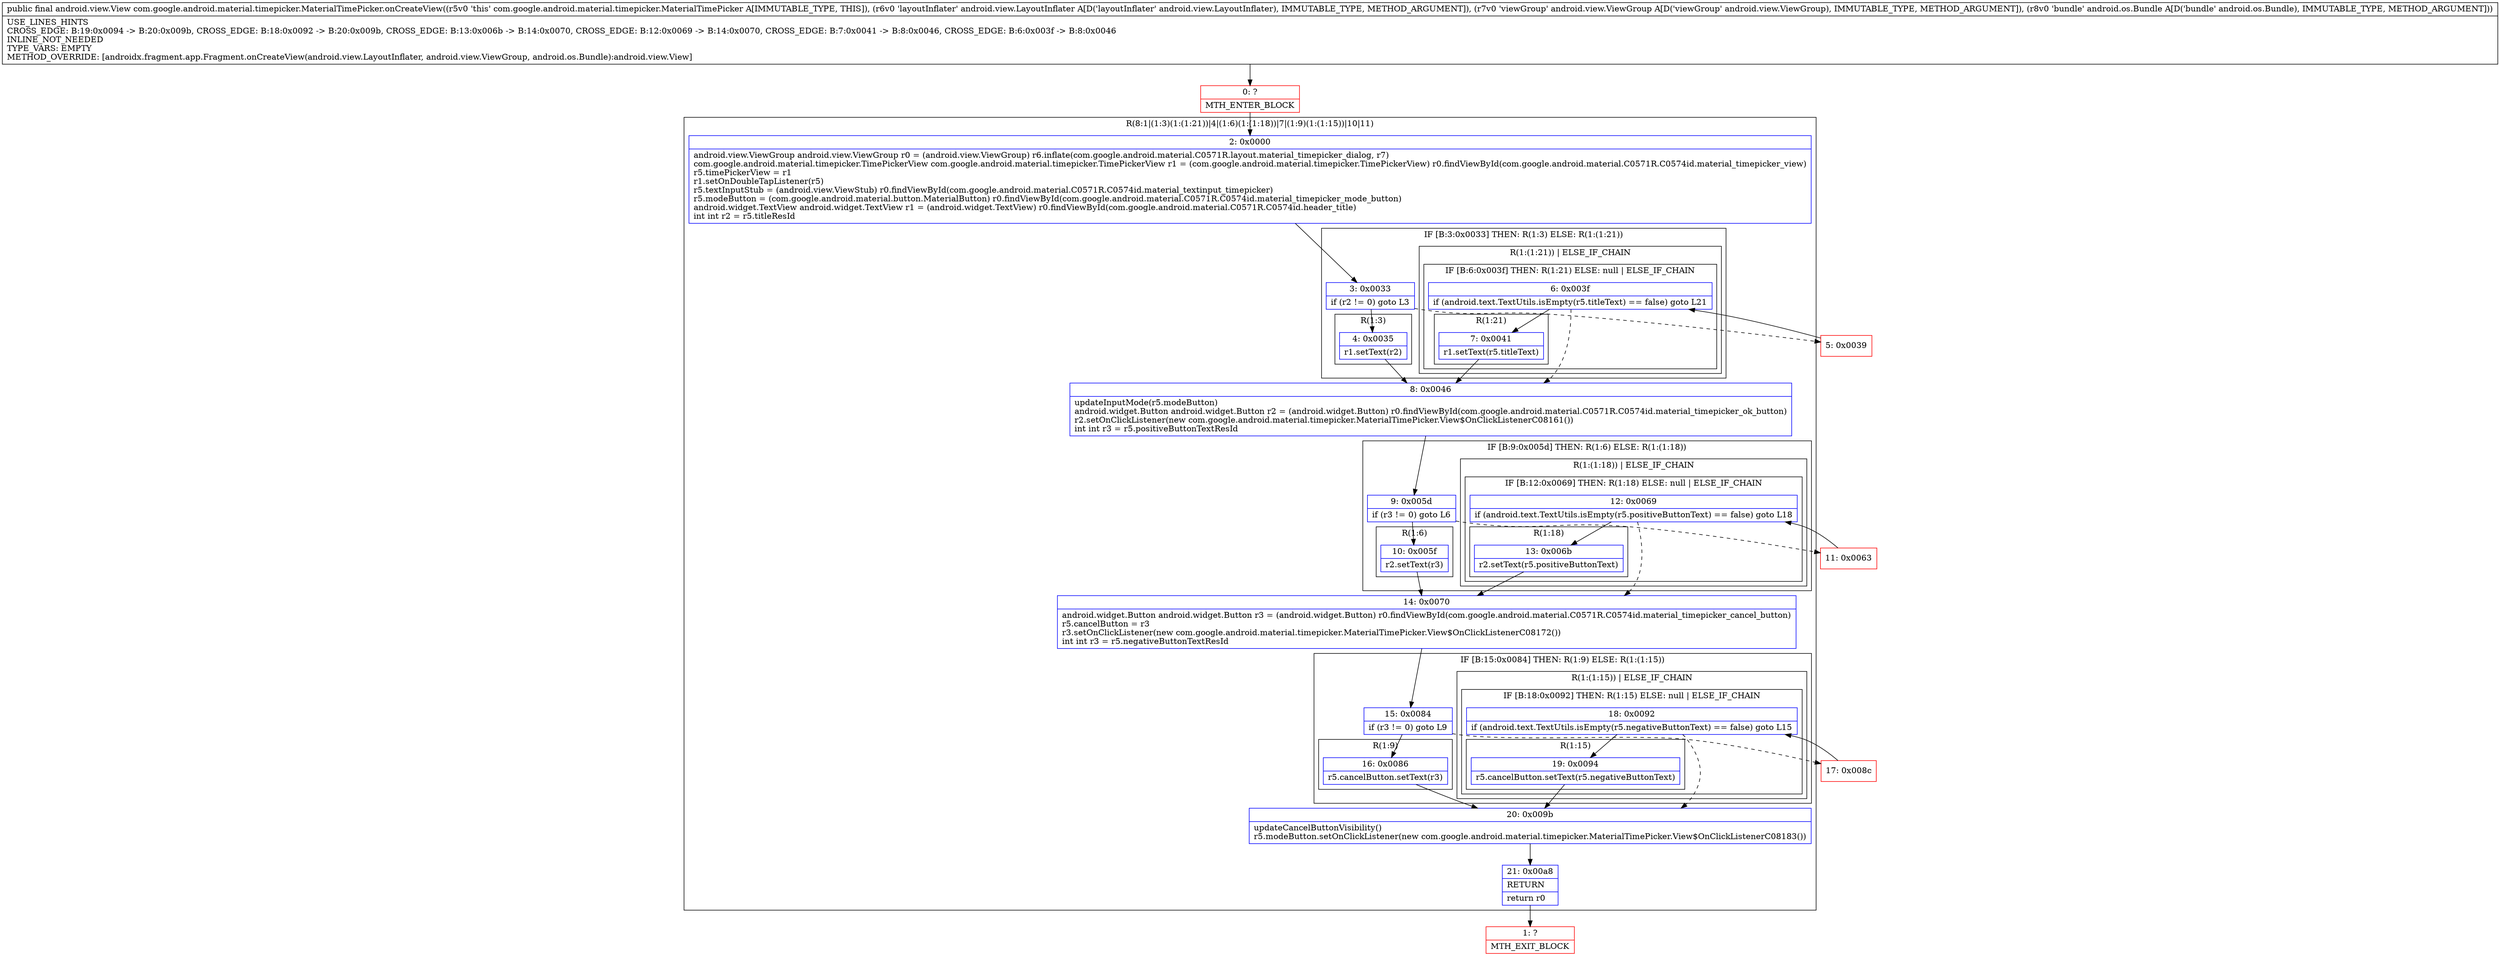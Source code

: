 digraph "CFG forcom.google.android.material.timepicker.MaterialTimePicker.onCreateView(Landroid\/view\/LayoutInflater;Landroid\/view\/ViewGroup;Landroid\/os\/Bundle;)Landroid\/view\/View;" {
subgraph cluster_Region_523090453 {
label = "R(8:1|(1:3)(1:(1:21))|4|(1:6)(1:(1:18))|7|(1:9)(1:(1:15))|10|11)";
node [shape=record,color=blue];
Node_2 [shape=record,label="{2\:\ 0x0000|android.view.ViewGroup android.view.ViewGroup r0 = (android.view.ViewGroup) r6.inflate(com.google.android.material.C0571R.layout.material_timepicker_dialog, r7)\lcom.google.android.material.timepicker.TimePickerView com.google.android.material.timepicker.TimePickerView r1 = (com.google.android.material.timepicker.TimePickerView) r0.findViewById(com.google.android.material.C0571R.C0574id.material_timepicker_view)\lr5.timePickerView = r1\lr1.setOnDoubleTapListener(r5)\lr5.textInputStub = (android.view.ViewStub) r0.findViewById(com.google.android.material.C0571R.C0574id.material_textinput_timepicker)\lr5.modeButton = (com.google.android.material.button.MaterialButton) r0.findViewById(com.google.android.material.C0571R.C0574id.material_timepicker_mode_button)\landroid.widget.TextView android.widget.TextView r1 = (android.widget.TextView) r0.findViewById(com.google.android.material.C0571R.C0574id.header_title)\lint int r2 = r5.titleResId\l}"];
subgraph cluster_IfRegion_202212387 {
label = "IF [B:3:0x0033] THEN: R(1:3) ELSE: R(1:(1:21))";
node [shape=record,color=blue];
Node_3 [shape=record,label="{3\:\ 0x0033|if (r2 != 0) goto L3\l}"];
subgraph cluster_Region_745430934 {
label = "R(1:3)";
node [shape=record,color=blue];
Node_4 [shape=record,label="{4\:\ 0x0035|r1.setText(r2)\l}"];
}
subgraph cluster_Region_480910766 {
label = "R(1:(1:21)) | ELSE_IF_CHAIN\l";
node [shape=record,color=blue];
subgraph cluster_IfRegion_1790383449 {
label = "IF [B:6:0x003f] THEN: R(1:21) ELSE: null | ELSE_IF_CHAIN\l";
node [shape=record,color=blue];
Node_6 [shape=record,label="{6\:\ 0x003f|if (android.text.TextUtils.isEmpty(r5.titleText) == false) goto L21\l}"];
subgraph cluster_Region_1951278056 {
label = "R(1:21)";
node [shape=record,color=blue];
Node_7 [shape=record,label="{7\:\ 0x0041|r1.setText(r5.titleText)\l}"];
}
}
}
}
Node_8 [shape=record,label="{8\:\ 0x0046|updateInputMode(r5.modeButton)\landroid.widget.Button android.widget.Button r2 = (android.widget.Button) r0.findViewById(com.google.android.material.C0571R.C0574id.material_timepicker_ok_button)\lr2.setOnClickListener(new com.google.android.material.timepicker.MaterialTimePicker.View$OnClickListenerC08161())\lint int r3 = r5.positiveButtonTextResId\l}"];
subgraph cluster_IfRegion_622476942 {
label = "IF [B:9:0x005d] THEN: R(1:6) ELSE: R(1:(1:18))";
node [shape=record,color=blue];
Node_9 [shape=record,label="{9\:\ 0x005d|if (r3 != 0) goto L6\l}"];
subgraph cluster_Region_2122480293 {
label = "R(1:6)";
node [shape=record,color=blue];
Node_10 [shape=record,label="{10\:\ 0x005f|r2.setText(r3)\l}"];
}
subgraph cluster_Region_1610599953 {
label = "R(1:(1:18)) | ELSE_IF_CHAIN\l";
node [shape=record,color=blue];
subgraph cluster_IfRegion_156021281 {
label = "IF [B:12:0x0069] THEN: R(1:18) ELSE: null | ELSE_IF_CHAIN\l";
node [shape=record,color=blue];
Node_12 [shape=record,label="{12\:\ 0x0069|if (android.text.TextUtils.isEmpty(r5.positiveButtonText) == false) goto L18\l}"];
subgraph cluster_Region_541988876 {
label = "R(1:18)";
node [shape=record,color=blue];
Node_13 [shape=record,label="{13\:\ 0x006b|r2.setText(r5.positiveButtonText)\l}"];
}
}
}
}
Node_14 [shape=record,label="{14\:\ 0x0070|android.widget.Button android.widget.Button r3 = (android.widget.Button) r0.findViewById(com.google.android.material.C0571R.C0574id.material_timepicker_cancel_button)\lr5.cancelButton = r3\lr3.setOnClickListener(new com.google.android.material.timepicker.MaterialTimePicker.View$OnClickListenerC08172())\lint int r3 = r5.negativeButtonTextResId\l}"];
subgraph cluster_IfRegion_1171692178 {
label = "IF [B:15:0x0084] THEN: R(1:9) ELSE: R(1:(1:15))";
node [shape=record,color=blue];
Node_15 [shape=record,label="{15\:\ 0x0084|if (r3 != 0) goto L9\l}"];
subgraph cluster_Region_678205407 {
label = "R(1:9)";
node [shape=record,color=blue];
Node_16 [shape=record,label="{16\:\ 0x0086|r5.cancelButton.setText(r3)\l}"];
}
subgraph cluster_Region_1170708939 {
label = "R(1:(1:15)) | ELSE_IF_CHAIN\l";
node [shape=record,color=blue];
subgraph cluster_IfRegion_394805751 {
label = "IF [B:18:0x0092] THEN: R(1:15) ELSE: null | ELSE_IF_CHAIN\l";
node [shape=record,color=blue];
Node_18 [shape=record,label="{18\:\ 0x0092|if (android.text.TextUtils.isEmpty(r5.negativeButtonText) == false) goto L15\l}"];
subgraph cluster_Region_916888145 {
label = "R(1:15)";
node [shape=record,color=blue];
Node_19 [shape=record,label="{19\:\ 0x0094|r5.cancelButton.setText(r5.negativeButtonText)\l}"];
}
}
}
}
Node_20 [shape=record,label="{20\:\ 0x009b|updateCancelButtonVisibility()\lr5.modeButton.setOnClickListener(new com.google.android.material.timepicker.MaterialTimePicker.View$OnClickListenerC08183())\l}"];
Node_21 [shape=record,label="{21\:\ 0x00a8|RETURN\l|return r0\l}"];
}
Node_0 [shape=record,color=red,label="{0\:\ ?|MTH_ENTER_BLOCK\l}"];
Node_1 [shape=record,color=red,label="{1\:\ ?|MTH_EXIT_BLOCK\l}"];
Node_17 [shape=record,color=red,label="{17\:\ 0x008c}"];
Node_11 [shape=record,color=red,label="{11\:\ 0x0063}"];
Node_5 [shape=record,color=red,label="{5\:\ 0x0039}"];
MethodNode[shape=record,label="{public final android.view.View com.google.android.material.timepicker.MaterialTimePicker.onCreateView((r5v0 'this' com.google.android.material.timepicker.MaterialTimePicker A[IMMUTABLE_TYPE, THIS]), (r6v0 'layoutInflater' android.view.LayoutInflater A[D('layoutInflater' android.view.LayoutInflater), IMMUTABLE_TYPE, METHOD_ARGUMENT]), (r7v0 'viewGroup' android.view.ViewGroup A[D('viewGroup' android.view.ViewGroup), IMMUTABLE_TYPE, METHOD_ARGUMENT]), (r8v0 'bundle' android.os.Bundle A[D('bundle' android.os.Bundle), IMMUTABLE_TYPE, METHOD_ARGUMENT]))  | USE_LINES_HINTS\lCROSS_EDGE: B:19:0x0094 \-\> B:20:0x009b, CROSS_EDGE: B:18:0x0092 \-\> B:20:0x009b, CROSS_EDGE: B:13:0x006b \-\> B:14:0x0070, CROSS_EDGE: B:12:0x0069 \-\> B:14:0x0070, CROSS_EDGE: B:7:0x0041 \-\> B:8:0x0046, CROSS_EDGE: B:6:0x003f \-\> B:8:0x0046\lINLINE_NOT_NEEDED\lTYPE_VARS: EMPTY\lMETHOD_OVERRIDE: [androidx.fragment.app.Fragment.onCreateView(android.view.LayoutInflater, android.view.ViewGroup, android.os.Bundle):android.view.View]\l}"];
MethodNode -> Node_0;Node_2 -> Node_3;
Node_3 -> Node_4;
Node_3 -> Node_5[style=dashed];
Node_4 -> Node_8;
Node_6 -> Node_7;
Node_6 -> Node_8[style=dashed];
Node_7 -> Node_8;
Node_8 -> Node_9;
Node_9 -> Node_10;
Node_9 -> Node_11[style=dashed];
Node_10 -> Node_14;
Node_12 -> Node_13;
Node_12 -> Node_14[style=dashed];
Node_13 -> Node_14;
Node_14 -> Node_15;
Node_15 -> Node_16;
Node_15 -> Node_17[style=dashed];
Node_16 -> Node_20;
Node_18 -> Node_19;
Node_18 -> Node_20[style=dashed];
Node_19 -> Node_20;
Node_20 -> Node_21;
Node_21 -> Node_1;
Node_0 -> Node_2;
Node_17 -> Node_18;
Node_11 -> Node_12;
Node_5 -> Node_6;
}

